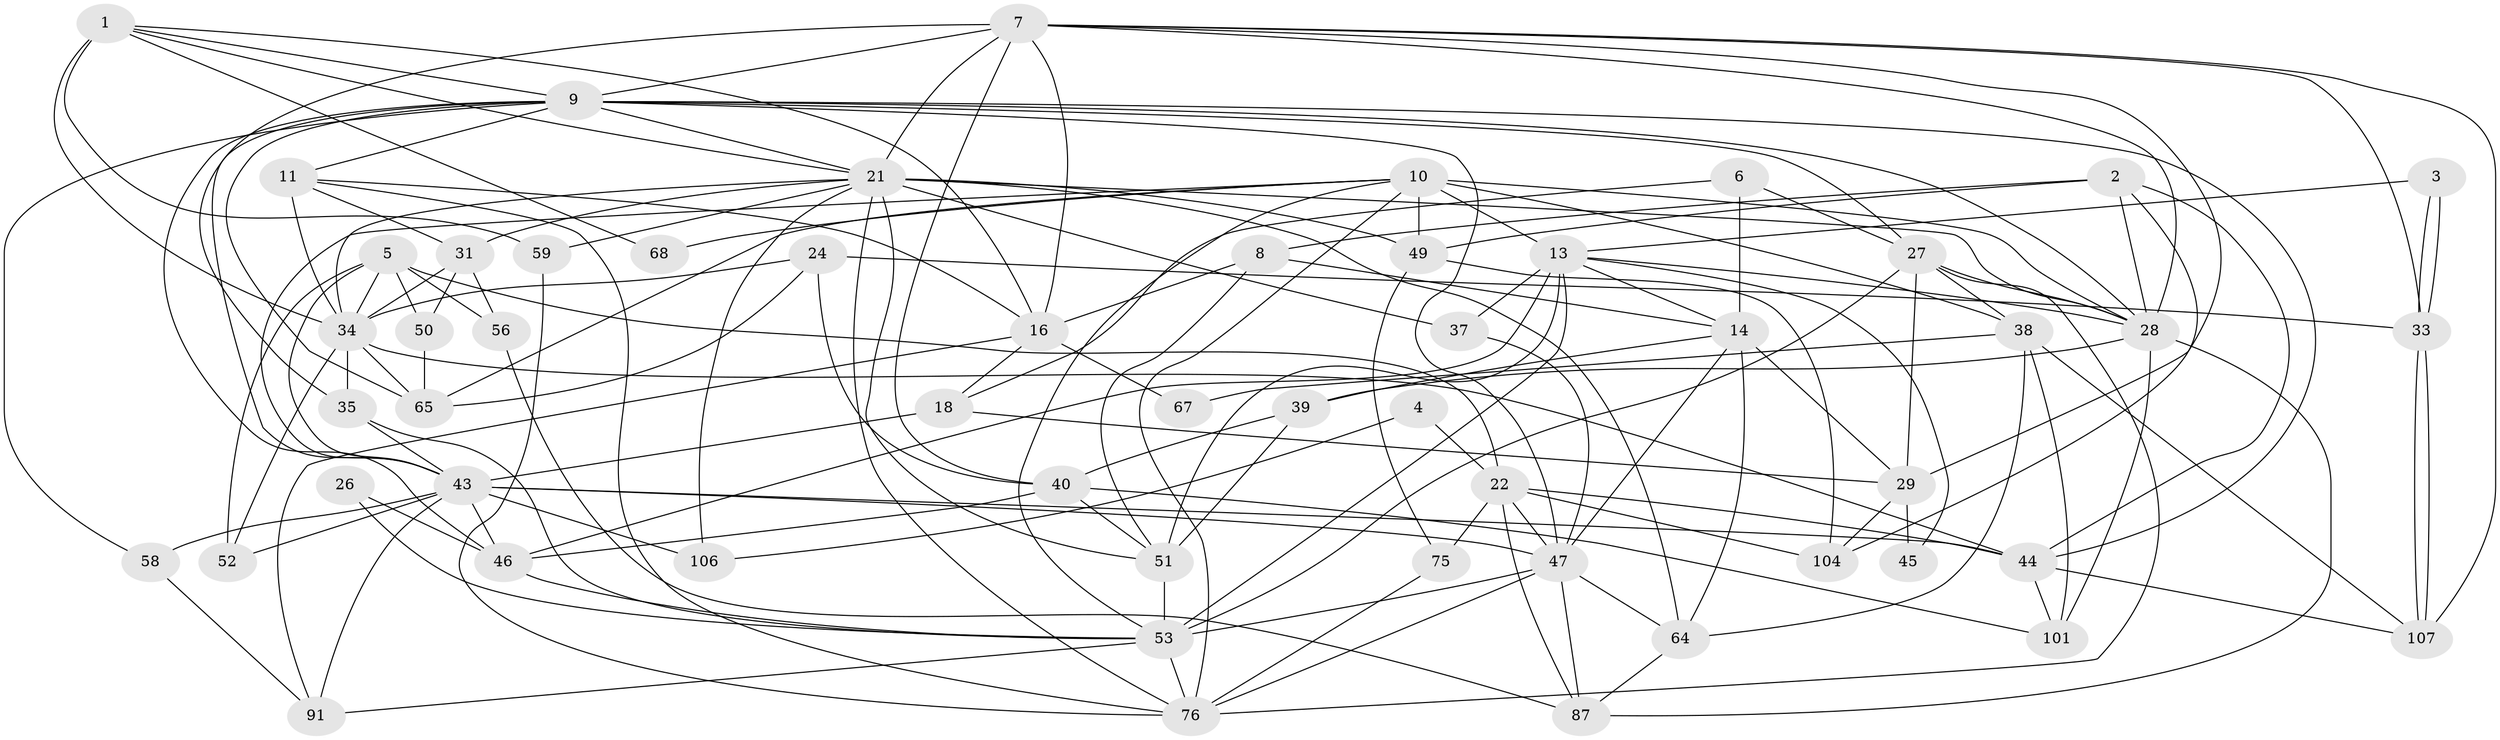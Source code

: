// original degree distribution, {5: 0.20909090909090908, 3: 0.3181818181818182, 2: 0.12727272727272726, 6: 0.08181818181818182, 7: 0.03636363636363636, 4: 0.20909090909090908, 9: 0.01818181818181818}
// Generated by graph-tools (version 1.1) at 2025/15/03/09/25 04:15:08]
// undirected, 55 vertices, 153 edges
graph export_dot {
graph [start="1"]
  node [color=gray90,style=filled];
  1 [super="+69"];
  2;
  3;
  4;
  5;
  6;
  7 [super="+83+77"];
  8 [super="+12"];
  9 [super="+36"];
  10 [super="+17"];
  11 [super="+15"];
  13 [super="+20+30"];
  14;
  16 [super="+23"];
  18 [super="+85"];
  21 [super="+79+25"];
  22 [super="+94"];
  24 [super="+99"];
  26;
  27 [super="+41+63"];
  28 [super="+109+55"];
  29;
  31 [super="+103"];
  33;
  34 [super="+90"];
  35 [super="+71"];
  37;
  38;
  39;
  40 [super="+93"];
  43 [super="+54+48"];
  44 [super="+84+89"];
  45;
  46 [super="+88"];
  47 [super="+100+61"];
  49;
  50;
  51 [super="+70+82"];
  52;
  53 [super="+62"];
  56;
  58 [super="+98"];
  59 [super="+73"];
  64 [super="+92"];
  65 [super="+74"];
  67;
  68;
  75;
  76 [super="+96+108"];
  87;
  91;
  101;
  104;
  106;
  107;
  1 -- 59;
  1 -- 34;
  1 -- 16;
  1 -- 68;
  1 -- 9;
  1 -- 21;
  2 -- 49;
  2 -- 104;
  2 -- 28;
  2 -- 44;
  2 -- 8;
  3 -- 33;
  3 -- 33;
  3 -- 13;
  4 -- 106;
  4 -- 22;
  5 -- 52;
  5 -- 43;
  5 -- 22;
  5 -- 50;
  5 -- 56;
  5 -- 34;
  6 -- 14;
  6 -- 27;
  6 -- 18;
  7 -- 29;
  7 -- 9;
  7 -- 21;
  7 -- 33;
  7 -- 35 [weight=2];
  7 -- 40;
  7 -- 107;
  7 -- 28;
  7 -- 16;
  8 -- 14;
  8 -- 16;
  8 -- 51;
  9 -- 44;
  9 -- 11;
  9 -- 46;
  9 -- 27;
  9 -- 21;
  9 -- 65;
  9 -- 47;
  9 -- 58;
  9 -- 28;
  9 -- 43;
  10 -- 49;
  10 -- 38 [weight=2];
  10 -- 65;
  10 -- 68;
  10 -- 76;
  10 -- 28;
  10 -- 53;
  10 -- 13 [weight=2];
  10 -- 43;
  11 -- 76;
  11 -- 16;
  11 -- 34 [weight=2];
  11 -- 31;
  13 -- 37;
  13 -- 51 [weight=2];
  13 -- 28;
  13 -- 46;
  13 -- 45;
  13 -- 53;
  13 -- 14;
  14 -- 29;
  14 -- 39;
  14 -- 64;
  14 -- 47;
  16 -- 91;
  16 -- 67;
  16 -- 18;
  18 -- 29;
  18 -- 43;
  21 -- 34;
  21 -- 64;
  21 -- 59;
  21 -- 37;
  21 -- 106;
  21 -- 76;
  21 -- 49;
  21 -- 51;
  21 -- 28;
  21 -- 31;
  22 -- 104;
  22 -- 75;
  22 -- 87;
  22 -- 47;
  22 -- 44;
  24 -- 33;
  24 -- 65;
  24 -- 34;
  24 -- 40;
  26 -- 46;
  26 -- 53;
  27 -- 38;
  27 -- 29;
  27 -- 76 [weight=2];
  27 -- 53;
  27 -- 28;
  28 -- 101;
  28 -- 87;
  28 -- 39;
  29 -- 45;
  29 -- 104;
  31 -- 34 [weight=2];
  31 -- 56;
  31 -- 50;
  33 -- 107;
  33 -- 107;
  34 -- 65;
  34 -- 35;
  34 -- 44;
  34 -- 52;
  35 -- 43;
  35 -- 53;
  37 -- 47;
  38 -- 107;
  38 -- 67;
  38 -- 101;
  38 -- 64;
  39 -- 40;
  39 -- 51;
  40 -- 101;
  40 -- 51;
  40 -- 46;
  43 -- 44;
  43 -- 47 [weight=2];
  43 -- 106;
  43 -- 46;
  43 -- 52;
  43 -- 58;
  43 -- 91;
  44 -- 101;
  44 -- 107;
  46 -- 53;
  47 -- 53;
  47 -- 87;
  47 -- 64;
  47 -- 76;
  49 -- 75;
  49 -- 104;
  50 -- 65;
  51 -- 53;
  53 -- 91;
  53 -- 76 [weight=2];
  56 -- 87;
  58 -- 91;
  59 -- 76;
  64 -- 87;
  75 -- 76;
}
